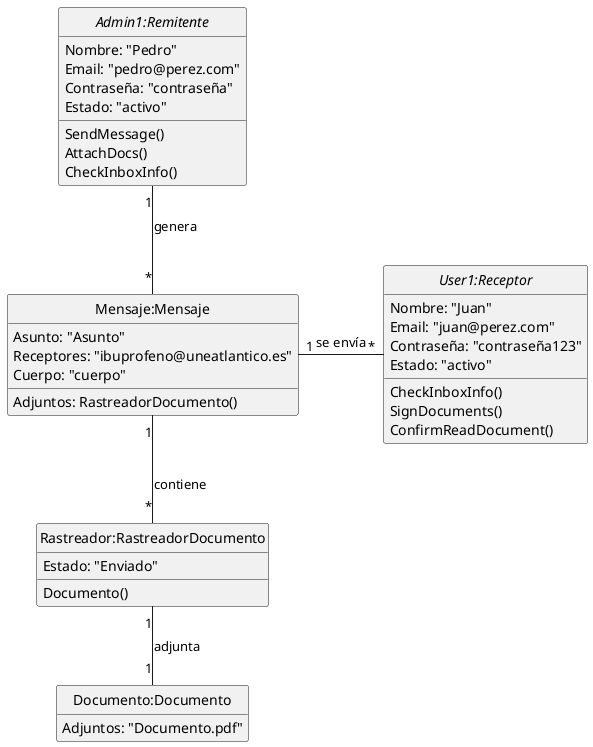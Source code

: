 @startuml
hide empty members
hide circle
abstract "Admin1:Remitente"{
    Nombre: "Pedro"
    Email: "pedro@perez.com"
    Contraseña: "contraseña"
    Estado: "activo"
    SendMessage()
    AttachDocs()
    CheckInboxInfo()
}

class "Mensaje:Mensaje"{
    Asunto: "Asunto"
    Receptores: "ibuprofeno@uneatlantico.es"
    Cuerpo: "cuerpo"
    Adjuntos: RastreadorDocumento()
}

class "Rastreador:RastreadorDocumento"{
    Documento()
    Estado: "Enviado"
}

class "Documento:Documento"{
    Adjuntos: "Documento.pdf"
}

abstract "User1:Receptor"{
    Nombre: "Juan"
    Email: "juan@perez.com"
    Contraseña: "contraseña123"
    Estado: "activo"
    CheckInboxInfo()
    SignDocuments()
    ConfirmReadDocument()
}

"Admin1:Remitente" "1"--"*" "Mensaje:Mensaje" : genera

"Mensaje:Mensaje" "1"--"*" "Rastreador:RastreadorDocumento" : contiene

"Mensaje:Mensaje" "1"-r-"*" "User1:Receptor" : se envía

"Rastreador:RastreadorDocumento" "1"--"1" "Documento:Documento" : adjunta
@enduml

// Tipo de mensaje es definido por el mensaje o por el documento (PENDIENTE)